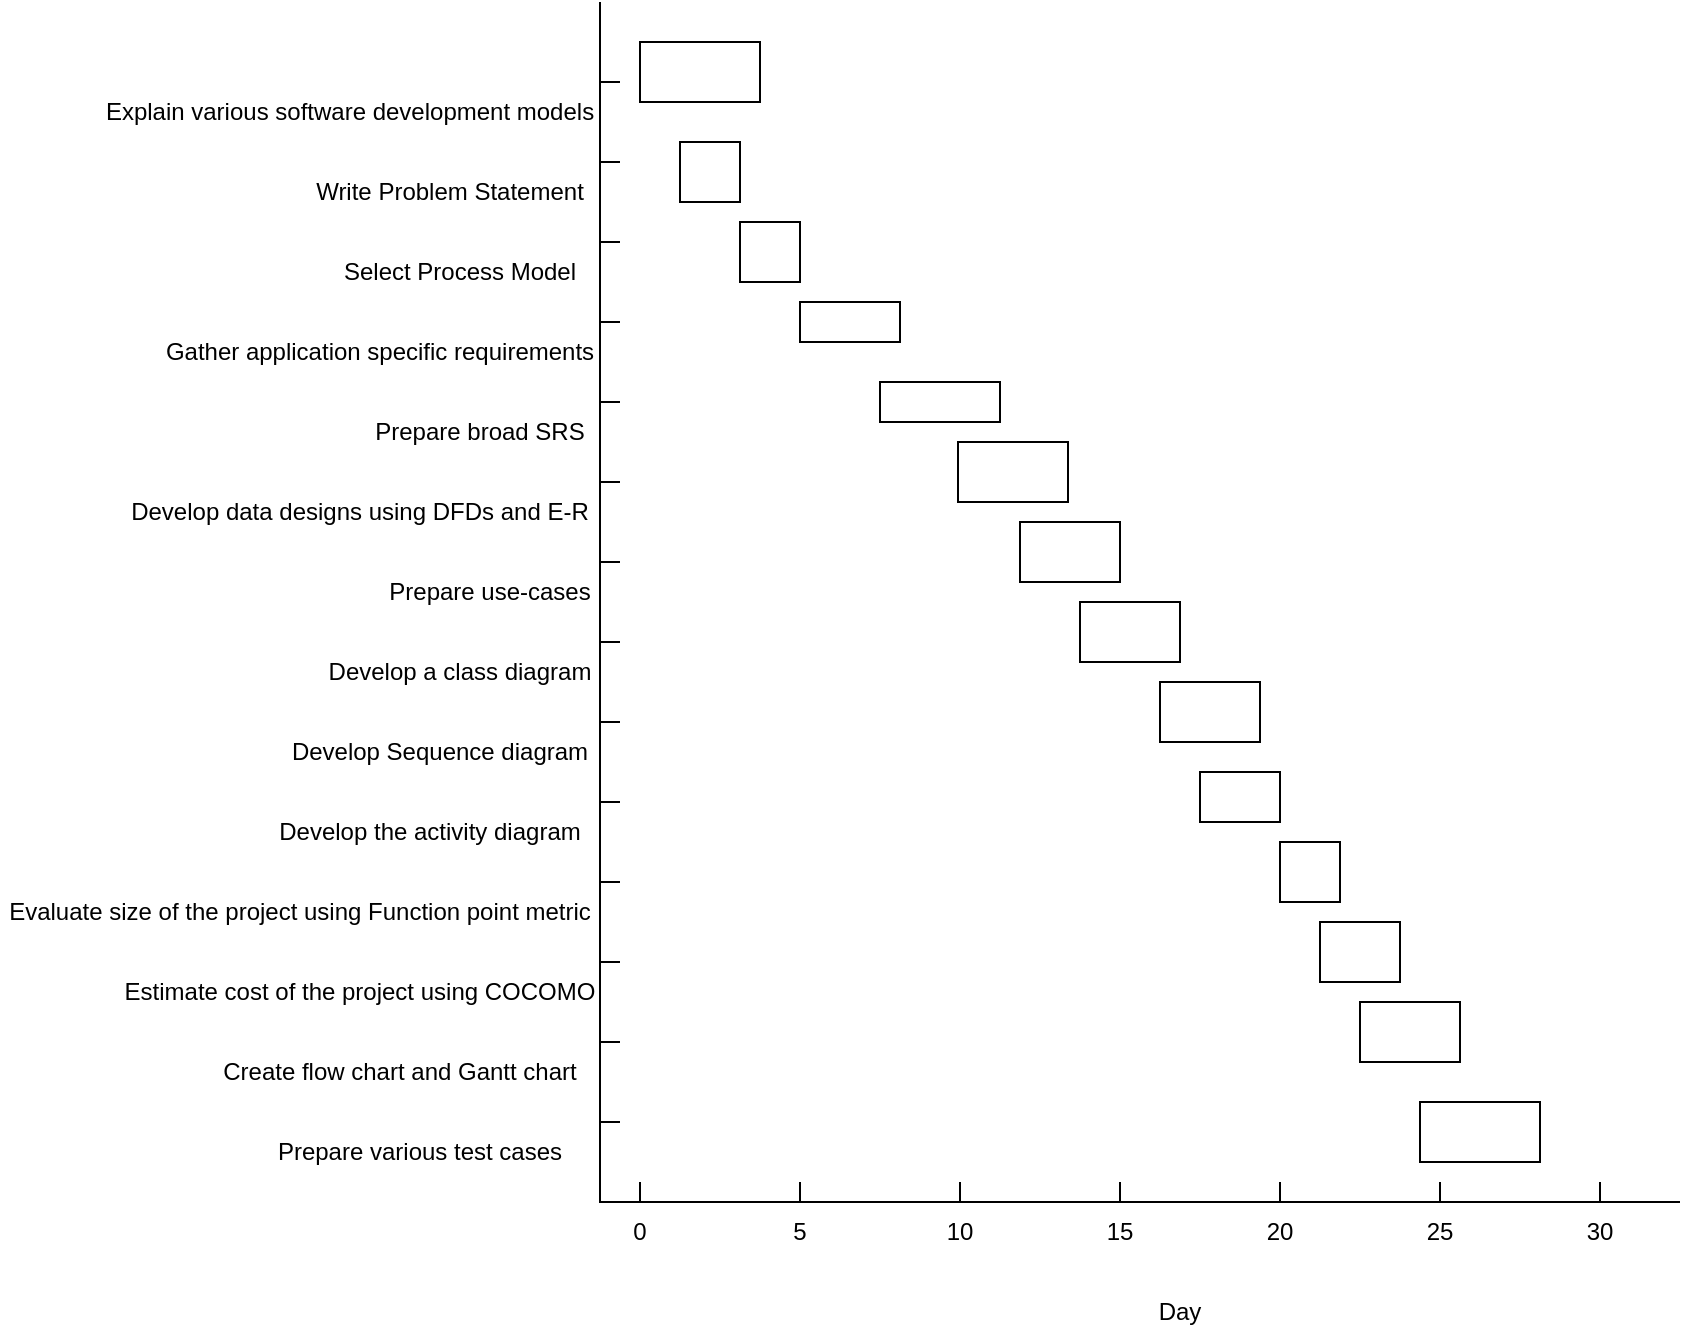 <mxGraphModel>
  <root>
    <mxCell id="0"/>
    <mxCell id="1" parent="0"/>
    <mxCell id="2" value="" style="endArrow=none;html=1;rounded=0;" edge="1" parent="1">
      <mxGeometry width="50" height="50" relative="1" as="geometry">
        <mxPoint x="180" y="-80" as="sourcePoint"/>
        <mxPoint x="720" y="440" as="targetPoint"/>
        <Array as="points">
          <mxPoint x="180" y="440"/>
        </Array>
      </mxGeometry>
    </mxCell>
    <mxCell id="3" value="0" style="text;html=1;align=center;verticalAlign=middle;whiteSpace=wrap;rounded=0;" vertex="1" parent="1">
      <mxGeometry x="170" y="440" width="60" height="30" as="geometry"/>
    </mxCell>
    <mxCell id="4" value="5" style="text;html=1;align=center;verticalAlign=middle;whiteSpace=wrap;rounded=0;" vertex="1" parent="1">
      <mxGeometry x="250" y="440" width="60" height="30" as="geometry"/>
    </mxCell>
    <mxCell id="5" value="10" style="text;html=1;align=center;verticalAlign=middle;whiteSpace=wrap;rounded=0;" vertex="1" parent="1">
      <mxGeometry x="330" y="440" width="60" height="30" as="geometry"/>
    </mxCell>
    <mxCell id="6" value="15" style="text;html=1;align=center;verticalAlign=middle;whiteSpace=wrap;rounded=0;" vertex="1" parent="1">
      <mxGeometry x="410" y="440" width="60" height="30" as="geometry"/>
    </mxCell>
    <mxCell id="7" value="20" style="text;html=1;align=center;verticalAlign=middle;whiteSpace=wrap;rounded=0;" vertex="1" parent="1">
      <mxGeometry x="490" y="440" width="60" height="30" as="geometry"/>
    </mxCell>
    <mxCell id="8" value="25" style="text;html=1;align=center;verticalAlign=middle;whiteSpace=wrap;rounded=0;" vertex="1" parent="1">
      <mxGeometry x="570" y="440" width="60" height="30" as="geometry"/>
    </mxCell>
    <mxCell id="9" value="30" style="text;html=1;align=center;verticalAlign=middle;whiteSpace=wrap;rounded=0;" vertex="1" parent="1">
      <mxGeometry x="650" y="440" width="60" height="30" as="geometry"/>
    </mxCell>
    <mxCell id="10" value="" style="endArrow=none;html=1;rounded=0;exitX=0.5;exitY=0;exitDx=0;exitDy=0;" edge="1" source="3" parent="1">
      <mxGeometry width="50" height="50" relative="1" as="geometry">
        <mxPoint x="510" y="300" as="sourcePoint"/>
        <mxPoint x="200" y="430" as="targetPoint"/>
      </mxGeometry>
    </mxCell>
    <mxCell id="11" value="" style="endArrow=none;html=1;rounded=0;exitX=0.5;exitY=0;exitDx=0;exitDy=0;" edge="1" source="4" parent="1">
      <mxGeometry width="50" height="50" relative="1" as="geometry">
        <mxPoint x="510" y="300" as="sourcePoint"/>
        <mxPoint x="280" y="430" as="targetPoint"/>
      </mxGeometry>
    </mxCell>
    <mxCell id="12" value="" style="endArrow=none;html=1;rounded=0;exitX=0.5;exitY=0;exitDx=0;exitDy=0;" edge="1" source="4" parent="1">
      <mxGeometry width="50" height="50" relative="1" as="geometry">
        <mxPoint x="210" y="450" as="sourcePoint"/>
        <mxPoint x="210" y="440" as="targetPoint"/>
      </mxGeometry>
    </mxCell>
    <mxCell id="13" value="" style="endArrow=none;html=1;rounded=0;exitX=0.5;exitY=0;exitDx=0;exitDy=0;" edge="1" source="5" parent="1">
      <mxGeometry width="50" height="50" relative="1" as="geometry">
        <mxPoint x="510" y="300" as="sourcePoint"/>
        <mxPoint x="360" y="430" as="targetPoint"/>
      </mxGeometry>
    </mxCell>
    <mxCell id="14" value="" style="endArrow=none;html=1;rounded=0;exitX=0.5;exitY=0;exitDx=0;exitDy=0;" edge="1" source="6" parent="1">
      <mxGeometry width="50" height="50" relative="1" as="geometry">
        <mxPoint x="510" y="300" as="sourcePoint"/>
        <mxPoint x="440" y="430" as="targetPoint"/>
      </mxGeometry>
    </mxCell>
    <mxCell id="15" value="" style="endArrow=none;html=1;rounded=0;exitX=0.5;exitY=0;exitDx=0;exitDy=0;" edge="1" source="7" parent="1">
      <mxGeometry width="50" height="50" relative="1" as="geometry">
        <mxPoint x="510" y="300" as="sourcePoint"/>
        <mxPoint x="520" y="430" as="targetPoint"/>
      </mxGeometry>
    </mxCell>
    <mxCell id="16" value="" style="endArrow=none;html=1;rounded=0;exitX=0.5;exitY=0;exitDx=0;exitDy=0;" edge="1" source="8" parent="1">
      <mxGeometry width="50" height="50" relative="1" as="geometry">
        <mxPoint x="510" y="300" as="sourcePoint"/>
        <mxPoint x="600" y="430" as="targetPoint"/>
      </mxGeometry>
    </mxCell>
    <mxCell id="17" value="" style="endArrow=none;html=1;rounded=0;exitX=0.5;exitY=0;exitDx=0;exitDy=0;" edge="1" source="9" parent="1">
      <mxGeometry width="50" height="50" relative="1" as="geometry">
        <mxPoint x="510" y="300" as="sourcePoint"/>
        <mxPoint x="680" y="430" as="targetPoint"/>
      </mxGeometry>
    </mxCell>
    <mxCell id="18" value="" style="endArrow=none;html=1;rounded=0;" edge="1" parent="1">
      <mxGeometry width="50" height="50" relative="1" as="geometry">
        <mxPoint x="180" y="400" as="sourcePoint"/>
        <mxPoint x="190" y="400" as="targetPoint"/>
      </mxGeometry>
    </mxCell>
    <mxCell id="19" value="" style="endArrow=none;html=1;rounded=0;" edge="1" parent="1">
      <mxGeometry width="50" height="50" relative="1" as="geometry">
        <mxPoint x="180" y="360" as="sourcePoint"/>
        <mxPoint x="190" y="360" as="targetPoint"/>
      </mxGeometry>
    </mxCell>
    <mxCell id="20" value="" style="endArrow=none;html=1;rounded=0;" edge="1" parent="1">
      <mxGeometry width="50" height="50" relative="1" as="geometry">
        <mxPoint x="180" y="320" as="sourcePoint"/>
        <mxPoint x="190" y="320" as="targetPoint"/>
      </mxGeometry>
    </mxCell>
    <mxCell id="21" value="" style="endArrow=none;html=1;rounded=0;" edge="1" parent="1">
      <mxGeometry width="50" height="50" relative="1" as="geometry">
        <mxPoint x="180" y="280" as="sourcePoint"/>
        <mxPoint x="190" y="280" as="targetPoint"/>
      </mxGeometry>
    </mxCell>
    <mxCell id="22" value="" style="endArrow=none;html=1;rounded=0;" edge="1" parent="1">
      <mxGeometry width="50" height="50" relative="1" as="geometry">
        <mxPoint x="180" y="240" as="sourcePoint"/>
        <mxPoint x="190" y="240" as="targetPoint"/>
      </mxGeometry>
    </mxCell>
    <mxCell id="23" value="" style="endArrow=none;html=1;rounded=0;" edge="1" parent="1">
      <mxGeometry width="50" height="50" relative="1" as="geometry">
        <mxPoint x="180" y="200" as="sourcePoint"/>
        <mxPoint x="190" y="200" as="targetPoint"/>
      </mxGeometry>
    </mxCell>
    <mxCell id="24" value="" style="endArrow=none;html=1;rounded=0;" edge="1" parent="1">
      <mxGeometry width="50" height="50" relative="1" as="geometry">
        <mxPoint x="180" y="160" as="sourcePoint"/>
        <mxPoint x="190" y="160" as="targetPoint"/>
      </mxGeometry>
    </mxCell>
    <mxCell id="25" value="" style="endArrow=none;html=1;rounded=0;" edge="1" parent="1">
      <mxGeometry width="50" height="50" relative="1" as="geometry">
        <mxPoint x="180" y="120" as="sourcePoint"/>
        <mxPoint x="190" y="120" as="targetPoint"/>
      </mxGeometry>
    </mxCell>
    <mxCell id="26" value="" style="endArrow=none;html=1;rounded=0;" edge="1" parent="1">
      <mxGeometry width="50" height="50" relative="1" as="geometry">
        <mxPoint x="180" y="80" as="sourcePoint"/>
        <mxPoint x="190" y="80" as="targetPoint"/>
      </mxGeometry>
    </mxCell>
    <mxCell id="27" value="Prepare various test cases" style="text;html=1;align=center;verticalAlign=middle;whiteSpace=wrap;rounded=0;" vertex="1" parent="1">
      <mxGeometry y="400" width="180" height="30" as="geometry"/>
    </mxCell>
    <mxCell id="28" value="Create flow chart and Gantt chart" style="text;html=1;align=center;verticalAlign=middle;whiteSpace=wrap;rounded=0;" vertex="1" parent="1">
      <mxGeometry x="-20" y="360" width="200" height="30" as="geometry"/>
    </mxCell>
    <mxCell id="29" value="Evaluate size of the project using Function point metric" style="text;html=1;align=center;verticalAlign=middle;whiteSpace=wrap;rounded=0;" vertex="1" parent="1">
      <mxGeometry x="-120" y="280" width="300" height="30" as="geometry"/>
    </mxCell>
    <mxCell id="30" value="Develop the activity diagram" style="text;html=1;align=center;verticalAlign=middle;whiteSpace=wrap;rounded=0;" vertex="1" parent="1">
      <mxGeometry x="10" y="240" width="170" height="30" as="geometry"/>
    </mxCell>
    <mxCell id="31" value="Develop Sequence diagram" style="text;html=1;align=center;verticalAlign=middle;whiteSpace=wrap;rounded=0;" vertex="1" parent="1">
      <mxGeometry x="20" y="200" width="160" height="30" as="geometry"/>
    </mxCell>
    <mxCell id="32" value="Develop a class diagram" style="text;html=1;align=center;verticalAlign=middle;whiteSpace=wrap;rounded=0;" vertex="1" parent="1">
      <mxGeometry x="40" y="160" width="140" height="30" as="geometry"/>
    </mxCell>
    <mxCell id="33" value="Prepare use-cases" style="text;html=1;align=center;verticalAlign=middle;whiteSpace=wrap;rounded=0;" vertex="1" parent="1">
      <mxGeometry x="70" y="120" width="110" height="30" as="geometry"/>
    </mxCell>
    <mxCell id="34" value="Day" style="text;html=1;align=center;verticalAlign=middle;whiteSpace=wrap;rounded=0;" vertex="1" parent="1">
      <mxGeometry x="380" y="480" width="180" height="30" as="geometry"/>
    </mxCell>
    <mxCell id="35" value="Estimate cost of the project using COCOMO" style="text;html=1;align=center;verticalAlign=middle;whiteSpace=wrap;rounded=0;" vertex="1" parent="1">
      <mxGeometry x="-60" y="320" width="240" height="30" as="geometry"/>
    </mxCell>
    <mxCell id="36" value="Develop data designs using DFDs and E-R" style="text;html=1;align=center;verticalAlign=middle;whiteSpace=wrap;rounded=0;" vertex="1" parent="1">
      <mxGeometry x="-60" y="80" width="240" height="30" as="geometry"/>
    </mxCell>
    <mxCell id="37" value="" style="endArrow=none;html=1;rounded=0;" edge="1" parent="1">
      <mxGeometry width="50" height="50" relative="1" as="geometry">
        <mxPoint x="180" y="40" as="sourcePoint"/>
        <mxPoint x="190" y="40" as="targetPoint"/>
      </mxGeometry>
    </mxCell>
    <mxCell id="38" value="Prepare broad SRS" style="text;html=1;align=center;verticalAlign=middle;whiteSpace=wrap;rounded=0;" vertex="1" parent="1">
      <mxGeometry x="60" y="40" width="120" height="30" as="geometry"/>
    </mxCell>
    <mxCell id="39" value="Gather application specific requirements" style="text;html=1;align=center;verticalAlign=middle;whiteSpace=wrap;rounded=0;" vertex="1" parent="1">
      <mxGeometry x="-40" width="220" height="30" as="geometry"/>
    </mxCell>
    <mxCell id="40" value="Select Process Model" style="text;html=1;align=center;verticalAlign=middle;whiteSpace=wrap;rounded=0;" vertex="1" parent="1">
      <mxGeometry x="40" y="-40" width="140" height="30" as="geometry"/>
    </mxCell>
    <mxCell id="41" value="" style="endArrow=none;html=1;rounded=0;exitX=1;exitY=0;exitDx=0;exitDy=0;" edge="1" source="39" parent="1">
      <mxGeometry width="50" height="50" relative="1" as="geometry">
        <mxPoint x="330" y="100" as="sourcePoint"/>
        <mxPoint x="190" as="targetPoint"/>
      </mxGeometry>
    </mxCell>
    <mxCell id="42" value="" style="endArrow=none;html=1;rounded=0;exitX=1;exitY=0;exitDx=0;exitDy=0;" edge="1" source="40" parent="1">
      <mxGeometry width="50" height="50" relative="1" as="geometry">
        <mxPoint x="330" y="100" as="sourcePoint"/>
        <mxPoint x="190" y="-40" as="targetPoint"/>
      </mxGeometry>
    </mxCell>
    <mxCell id="43" value="" style="endArrow=none;html=1;rounded=0;exitX=1;exitY=0;exitDx=0;exitDy=0;" edge="1" parent="1">
      <mxGeometry width="50" height="50" relative="1" as="geometry">
        <mxPoint x="180.0" y="-80" as="sourcePoint"/>
        <mxPoint x="190" y="-80" as="targetPoint"/>
      </mxGeometry>
    </mxCell>
    <mxCell id="44" value="" style="endArrow=none;html=1;rounded=0;exitX=1;exitY=0;exitDx=0;exitDy=0;" edge="1" parent="1">
      <mxGeometry width="50" height="50" relative="1" as="geometry">
        <mxPoint x="180.0" y="-80" as="sourcePoint"/>
        <mxPoint x="180" y="-160" as="targetPoint"/>
      </mxGeometry>
    </mxCell>
    <mxCell id="45" value="" style="endArrow=none;html=1;rounded=0;" edge="1" parent="1">
      <mxGeometry width="50" height="50" relative="1" as="geometry">
        <mxPoint x="180" y="-120" as="sourcePoint"/>
        <mxPoint x="190" y="-120" as="targetPoint"/>
      </mxGeometry>
    </mxCell>
    <mxCell id="46" value="Write Problem Statement" style="text;html=1;align=center;verticalAlign=middle;whiteSpace=wrap;rounded=0;" vertex="1" parent="1">
      <mxGeometry x="30" y="-80" width="150" height="30" as="geometry"/>
    </mxCell>
    <mxCell id="47" value="Explain various software development models" style="text;html=1;align=center;verticalAlign=middle;whiteSpace=wrap;rounded=0;" vertex="1" parent="1">
      <mxGeometry x="-70" y="-120" width="250" height="30" as="geometry"/>
    </mxCell>
    <mxCell id="48" value="" style="rounded=0;whiteSpace=wrap;html=1;" vertex="1" parent="1">
      <mxGeometry x="320" y="30" width="60" height="20" as="geometry"/>
    </mxCell>
    <mxCell id="49" value="" style="rounded=0;whiteSpace=wrap;html=1;" vertex="1" parent="1">
      <mxGeometry x="200" y="-140" width="60" height="30" as="geometry"/>
    </mxCell>
    <mxCell id="50" value="" style="rounded=0;whiteSpace=wrap;html=1;" vertex="1" parent="1">
      <mxGeometry x="220" y="-90" width="30" height="30" as="geometry"/>
    </mxCell>
    <mxCell id="51" value="" style="rounded=0;whiteSpace=wrap;html=1;" vertex="1" parent="1">
      <mxGeometry x="250" y="-50" width="30" height="30" as="geometry"/>
    </mxCell>
    <mxCell id="52" value="" style="rounded=0;whiteSpace=wrap;html=1;" vertex="1" parent="1">
      <mxGeometry x="280" y="-10" width="50" height="20" as="geometry"/>
    </mxCell>
    <mxCell id="53" value="" style="rounded=0;whiteSpace=wrap;html=1;" vertex="1" parent="1">
      <mxGeometry x="359" y="60" width="55" height="30" as="geometry"/>
    </mxCell>
    <mxCell id="54" value="" style="rounded=0;whiteSpace=wrap;html=1;" vertex="1" parent="1">
      <mxGeometry x="390" y="100" width="50" height="30" as="geometry"/>
    </mxCell>
    <mxCell id="55" value="" style="rounded=0;whiteSpace=wrap;html=1;" vertex="1" parent="1">
      <mxGeometry x="420" y="140" width="50" height="30" as="geometry"/>
    </mxCell>
    <mxCell id="56" value="" style="rounded=0;whiteSpace=wrap;html=1;" vertex="1" parent="1">
      <mxGeometry x="460" y="180" width="50" height="30" as="geometry"/>
    </mxCell>
    <mxCell id="57" value="" style="rounded=0;whiteSpace=wrap;html=1;" vertex="1" parent="1">
      <mxGeometry x="480" y="225" width="40" height="25" as="geometry"/>
    </mxCell>
    <mxCell id="58" value="" style="rounded=0;whiteSpace=wrap;html=1;" vertex="1" parent="1">
      <mxGeometry x="520" y="260" width="30" height="30" as="geometry"/>
    </mxCell>
    <mxCell id="59" value="" style="rounded=0;whiteSpace=wrap;html=1;" vertex="1" parent="1">
      <mxGeometry x="540" y="300" width="40" height="30" as="geometry"/>
    </mxCell>
    <mxCell id="60" value="" style="rounded=0;whiteSpace=wrap;html=1;" vertex="1" parent="1">
      <mxGeometry x="560" y="340" width="50" height="30" as="geometry"/>
    </mxCell>
    <mxCell id="61" value="" style="rounded=0;whiteSpace=wrap;html=1;" vertex="1" parent="1">
      <mxGeometry x="590" y="390" width="60" height="30" as="geometry"/>
    </mxCell>
  </root>
</mxGraphModel>